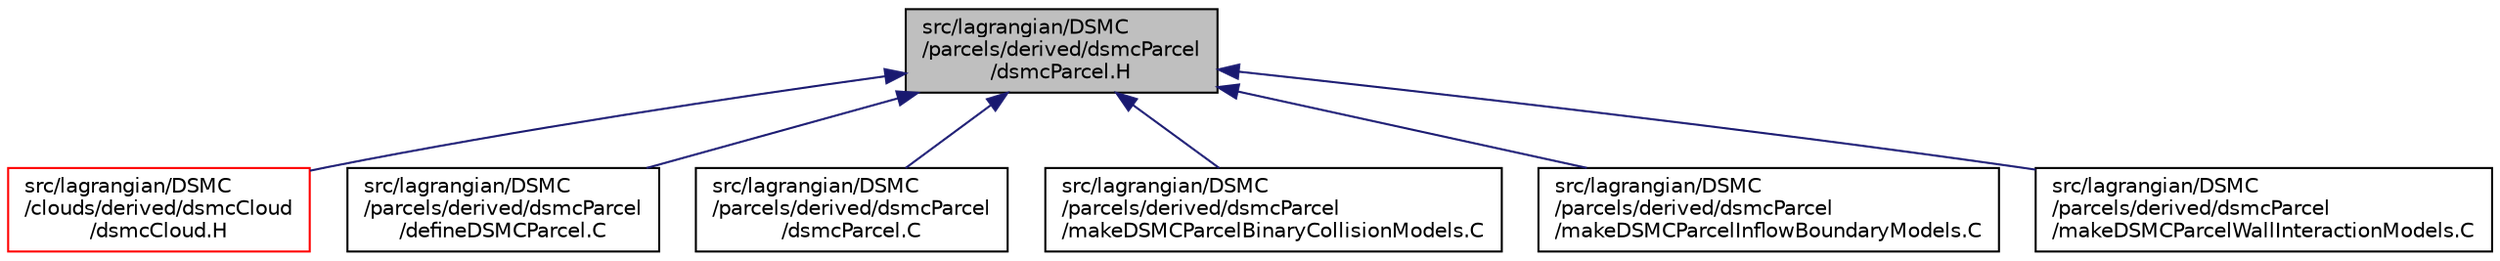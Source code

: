 digraph "src/lagrangian/DSMC/parcels/derived/dsmcParcel/dsmcParcel.H"
{
  bgcolor="transparent";
  edge [fontname="Helvetica",fontsize="10",labelfontname="Helvetica",labelfontsize="10"];
  node [fontname="Helvetica",fontsize="10",shape=record];
  Node389 [label="src/lagrangian/DSMC\l/parcels/derived/dsmcParcel\l/dsmcParcel.H",height=0.2,width=0.4,color="black", fillcolor="grey75", style="filled", fontcolor="black"];
  Node389 -> Node390 [dir="back",color="midnightblue",fontsize="10",style="solid",fontname="Helvetica"];
  Node390 [label="src/lagrangian/DSMC\l/clouds/derived/dsmcCloud\l/dsmcCloud.H",height=0.2,width=0.4,color="red",URL="$a05699.html"];
  Node389 -> Node392 [dir="back",color="midnightblue",fontsize="10",style="solid",fontname="Helvetica"];
  Node392 [label="src/lagrangian/DSMC\l/parcels/derived/dsmcParcel\l/defineDSMCParcel.C",height=0.2,width=0.4,color="black",URL="$a05711.html"];
  Node389 -> Node393 [dir="back",color="midnightblue",fontsize="10",style="solid",fontname="Helvetica"];
  Node393 [label="src/lagrangian/DSMC\l/parcels/derived/dsmcParcel\l/dsmcParcel.C",height=0.2,width=0.4,color="black",URL="$a05714.html"];
  Node389 -> Node394 [dir="back",color="midnightblue",fontsize="10",style="solid",fontname="Helvetica"];
  Node394 [label="src/lagrangian/DSMC\l/parcels/derived/dsmcParcel\l/makeDSMCParcelBinaryCollisionModels.C",height=0.2,width=0.4,color="black",URL="$a05720.html"];
  Node389 -> Node395 [dir="back",color="midnightblue",fontsize="10",style="solid",fontname="Helvetica"];
  Node395 [label="src/lagrangian/DSMC\l/parcels/derived/dsmcParcel\l/makeDSMCParcelInflowBoundaryModels.C",height=0.2,width=0.4,color="black",URL="$a05723.html"];
  Node389 -> Node396 [dir="back",color="midnightblue",fontsize="10",style="solid",fontname="Helvetica"];
  Node396 [label="src/lagrangian/DSMC\l/parcels/derived/dsmcParcel\l/makeDSMCParcelWallInteractionModels.C",height=0.2,width=0.4,color="black",URL="$a05726.html"];
}
